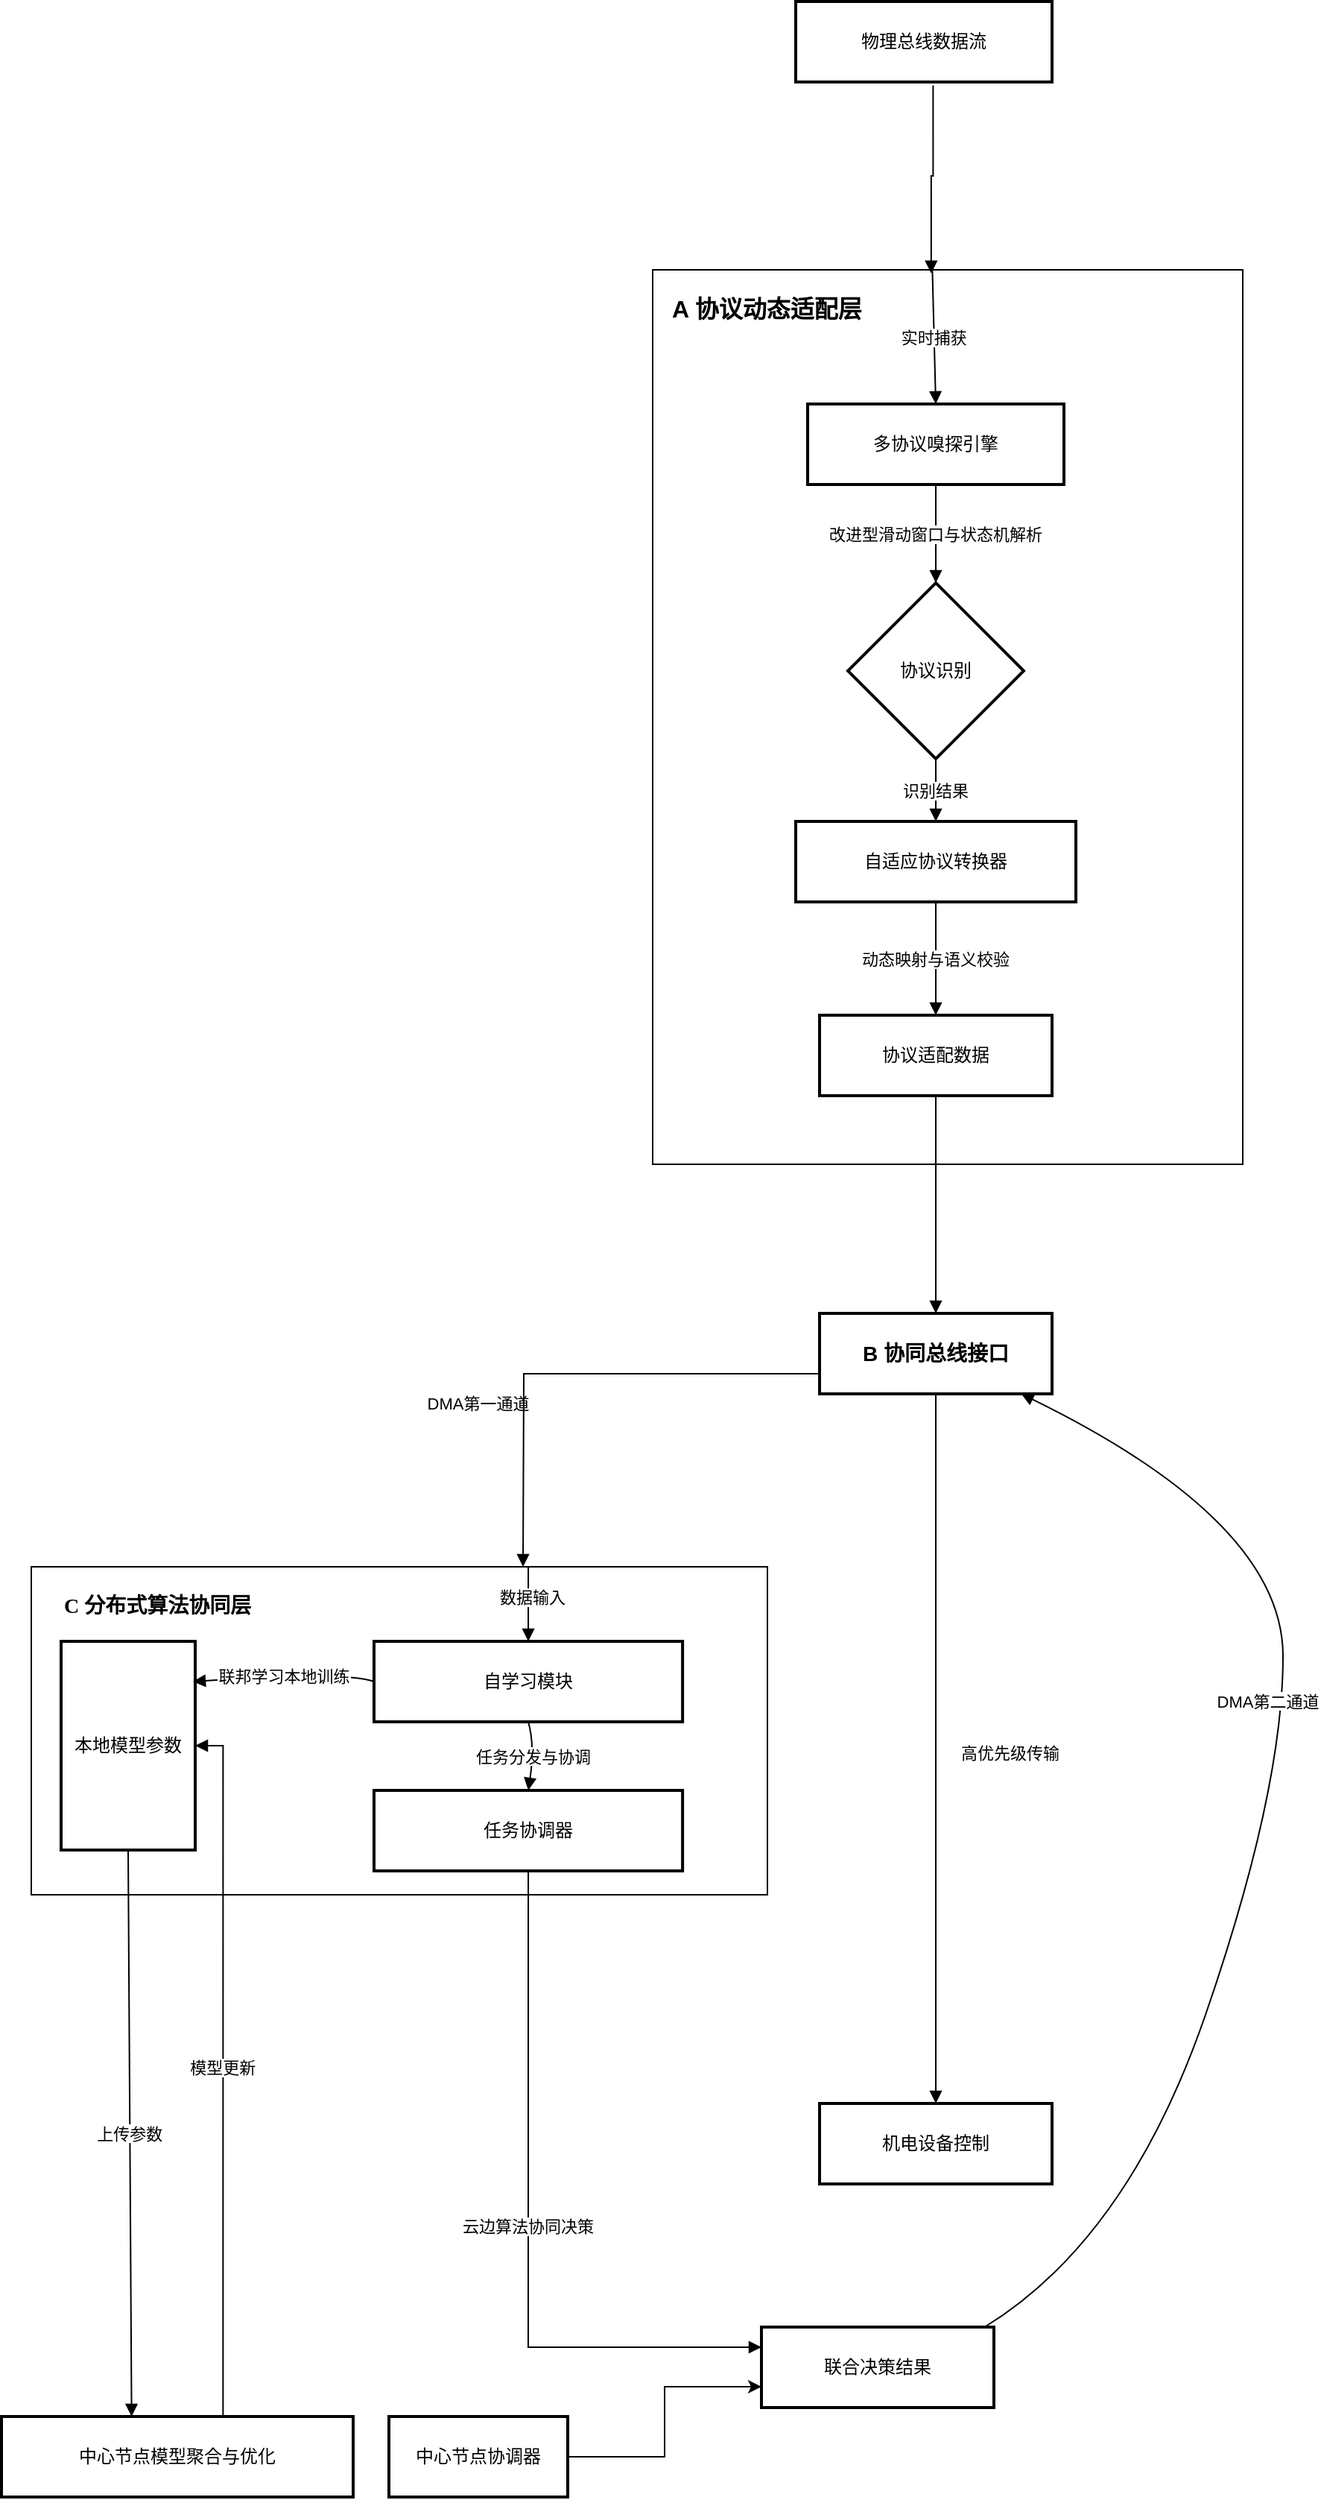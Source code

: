 <mxfile version="27.1.5">
  <diagram name="第 1 页" id="i4zDwKr-480T4ZqlYLz5">
    <mxGraphModel dx="1460" dy="840" grid="1" gridSize="10" guides="1" tooltips="1" connect="1" arrows="1" fold="1" page="1" pageScale="1" pageWidth="827" pageHeight="1169" math="0" shadow="0">
      <root>
        <mxCell id="0" />
        <mxCell id="1" parent="0" />
        <mxCell id="6QbdugIMN3S3a9xzyig_-5" value="" style="group" vertex="1" connectable="0" parent="1">
          <mxGeometry x="647" y="320" width="396" height="600" as="geometry" />
        </mxCell>
        <mxCell id="sWlQ1pEmlknpdHxI84hu-36" value="" style="rounded=0;whiteSpace=wrap;html=1;" parent="6QbdugIMN3S3a9xzyig_-5" vertex="1">
          <mxGeometry width="396" height="600" as="geometry" />
        </mxCell>
        <mxCell id="6QbdugIMN3S3a9xzyig_-1" value="&lt;span style=&quot;font-family: Helvetica; font-style: normal; font-variant-ligatures: normal; font-variant-caps: normal; letter-spacing: normal; orphans: 2; text-align: center; text-indent: 0px; text-transform: none; widows: 2; word-spacing: 0px; -webkit-text-stroke-width: 0px; white-space: normal; text-decoration-thickness: initial; text-decoration-style: initial; text-decoration-color: initial; float: none; display: inline !important;&quot;&gt;A 协议动态适配层&lt;/span&gt;" style="text;whiteSpace=wrap;html=1;fontColor=default;fontStyle=1;fontSize=16;" vertex="1" parent="6QbdugIMN3S3a9xzyig_-5">
          <mxGeometry x="11" y="10" width="139" height="40" as="geometry" />
        </mxCell>
        <mxCell id="6QbdugIMN3S3a9xzyig_-4" value="" style="group" vertex="1" connectable="0" parent="1">
          <mxGeometry x="230" y="1190" width="494" height="220" as="geometry" />
        </mxCell>
        <mxCell id="6QbdugIMN3S3a9xzyig_-3" value="&lt;span style=&quot;color: rgb(0, 0, 0); font-family: Helvetica; font-style: normal; font-variant-ligatures: normal; font-variant-caps: normal; letter-spacing: normal; orphans: 2; text-align: center; text-indent: 0px; text-transform: none; widows: 2; word-spacing: 0px; -webkit-text-stroke-width: 0px; white-space: normal; text-decoration-thickness: initial; text-decoration-style: initial; text-decoration-color: initial; float: none; display: inline !important;&quot;&gt;&lt;font style=&quot;font-size: 14px;&quot;&gt;分布式算法协同层&lt;/font&gt;&lt;/span&gt;" style="text;whiteSpace=wrap;html=1;fontStyle=1" vertex="1" parent="6QbdugIMN3S3a9xzyig_-4">
          <mxGeometry x="20.707" y="10" width="192.275" height="40" as="geometry" />
        </mxCell>
        <mxCell id="6QbdugIMN3S3a9xzyig_-2" value="" style="rounded=0;whiteSpace=wrap;html=1;" vertex="1" parent="6QbdugIMN3S3a9xzyig_-4">
          <mxGeometry width="494.0" height="220" as="geometry" />
        </mxCell>
        <mxCell id="sWlQ1pEmlknpdHxI84hu-10" value="自学习模块" style="whiteSpace=wrap;strokeWidth=2;" parent="6QbdugIMN3S3a9xzyig_-4" vertex="1">
          <mxGeometry x="229.997" y="50" width="207.066" height="54" as="geometry" />
        </mxCell>
        <mxCell id="sWlQ1pEmlknpdHxI84hu-13" value="任务协调器" style="whiteSpace=wrap;strokeWidth=2;" parent="6QbdugIMN3S3a9xzyig_-4" vertex="1">
          <mxGeometry x="229.997" y="150" width="207.066" height="54" as="geometry" />
        </mxCell>
        <mxCell id="sWlQ1pEmlknpdHxI84hu-25" value="数据输入" style="curved=1;startArrow=none;endArrow=block;exitX=0.5;exitY=0;entryX=0.5;entryY=0.01;rounded=0;exitDx=0;exitDy=0;" parent="6QbdugIMN3S3a9xzyig_-4" target="sWlQ1pEmlknpdHxI84hu-10" edge="1">
          <mxGeometry x="-0.2" y="3" relative="1" as="geometry">
            <Array as="points">
              <mxPoint x="333.53" y="40" />
            </Array>
            <mxPoint x="333.53" as="sourcePoint" />
            <mxPoint as="offset" />
          </mxGeometry>
        </mxCell>
        <mxCell id="sWlQ1pEmlknpdHxI84hu-29" value="任务分发与协调" style="curved=1;startArrow=none;endArrow=block;rounded=0;entryX=0.5;entryY=0;entryDx=0;entryDy=0;exitX=0.5;exitY=1;exitDx=0;exitDy=0;" parent="6QbdugIMN3S3a9xzyig_-4" source="sWlQ1pEmlknpdHxI84hu-10" target="sWlQ1pEmlknpdHxI84hu-13" edge="1">
          <mxGeometry relative="1" as="geometry">
            <Array as="points">
              <mxPoint x="337.967" y="120" />
            </Array>
            <mxPoint x="382.227" y="193.075" as="sourcePoint" />
          </mxGeometry>
        </mxCell>
        <mxCell id="sWlQ1pEmlknpdHxI84hu-11" value="本地模型参数" style="whiteSpace=wrap;strokeWidth=2;" parent="6QbdugIMN3S3a9xzyig_-4" vertex="1">
          <mxGeometry x="20" y="50" width="90" height="140" as="geometry" />
        </mxCell>
        <mxCell id="sWlQ1pEmlknpdHxI84hu-26" value="联邦学习本地训练" style="curved=1;startArrow=none;endArrow=block;exitX=0;exitY=0.5;entryX=0.983;entryY=0.193;rounded=0;exitDx=0;exitDy=0;entryDx=0;entryDy=0;entryPerimeter=0;" parent="6QbdugIMN3S3a9xzyig_-4" source="sWlQ1pEmlknpdHxI84hu-10" target="sWlQ1pEmlknpdHxI84hu-11" edge="1">
          <mxGeometry relative="1" as="geometry">
            <Array as="points">
              <mxPoint x="210" y="70" />
            </Array>
          </mxGeometry>
        </mxCell>
        <mxCell id="6QbdugIMN3S3a9xzyig_-11" value="&lt;p class=&quot;MsoNormal&quot;&gt;&lt;b style=&quot;mso-bidi-font-weight:normal&quot;&gt;&lt;span dir=&quot;LTR&quot; style=&quot;mso-spacerun:&#39;yes&#39;;font-family:&#39;Times New Roman&#39;;mso-fareast-font-family:&#39;Google Sans Text&#39;;&lt;br/&gt;color:rgb(27,28,29);mso-ansi-font-weight:bold;mso-ansi-font-style:normal;&lt;br/&gt;font-size:12.0pt;&quot;&gt;&lt;font style=&quot;font-size: 14px;&quot; face=&quot;Google Sans Text&quot;&gt;C 分布式算法协同层&lt;/font&gt;&lt;/span&gt;&lt;/b&gt;&lt;/p&gt;" style="text;whiteSpace=wrap;html=1;" vertex="1" parent="6QbdugIMN3S3a9xzyig_-4">
          <mxGeometry x="20" width="160" height="40" as="geometry" />
        </mxCell>
        <mxCell id="sWlQ1pEmlknpdHxI84hu-2" value="物理总线数据流" style="whiteSpace=wrap;strokeWidth=2;" parent="1" vertex="1">
          <mxGeometry x="743" y="140" width="172" height="54" as="geometry" />
        </mxCell>
        <mxCell id="sWlQ1pEmlknpdHxI84hu-4" value="多协议嗅探引擎" style="whiteSpace=wrap;strokeWidth=2;" parent="1" vertex="1">
          <mxGeometry x="751" y="410" width="172" height="54" as="geometry" />
        </mxCell>
        <mxCell id="sWlQ1pEmlknpdHxI84hu-5" value="协议识别" style="rhombus;strokeWidth=2;whiteSpace=wrap;" parent="1" vertex="1">
          <mxGeometry x="778" y="530" width="118" height="118" as="geometry" />
        </mxCell>
        <mxCell id="sWlQ1pEmlknpdHxI84hu-6" value="自适应协议转换器" style="whiteSpace=wrap;strokeWidth=2;" parent="1" vertex="1">
          <mxGeometry x="743" y="690" width="188" height="54" as="geometry" />
        </mxCell>
        <mxCell id="sWlQ1pEmlknpdHxI84hu-7" value="协议适配数据" style="whiteSpace=wrap;strokeWidth=2;" parent="1" vertex="1">
          <mxGeometry x="759" y="820" width="156" height="54" as="geometry" />
        </mxCell>
        <mxCell id="sWlQ1pEmlknpdHxI84hu-8" value="B 协同总线接口" style="whiteSpace=wrap;strokeWidth=2;fontStyle=1;fontSize=14;" parent="1" vertex="1">
          <mxGeometry x="759" y="1020" width="156" height="54" as="geometry" />
        </mxCell>
        <mxCell id="sWlQ1pEmlknpdHxI84hu-12" value="中心节点模型聚合与优化" style="whiteSpace=wrap;strokeWidth=2;" parent="1" vertex="1">
          <mxGeometry x="210" y="1760" width="236" height="54" as="geometry" />
        </mxCell>
        <mxCell id="sWlQ1pEmlknpdHxI84hu-14" value="联合决策结果" style="whiteSpace=wrap;strokeWidth=2;" parent="1" vertex="1">
          <mxGeometry x="720" y="1700" width="156" height="54" as="geometry" />
        </mxCell>
        <mxCell id="sWlQ1pEmlknpdHxI84hu-16" value="机电设备控制" style="whiteSpace=wrap;strokeWidth=2;" parent="1" vertex="1">
          <mxGeometry x="759" y="1550" width="156" height="54" as="geometry" />
        </mxCell>
        <mxCell id="sWlQ1pEmlknpdHxI84hu-18" value="" style="startArrow=none;endArrow=block;exitX=0.536;exitY=1.044;rounded=0;exitDx=0;exitDy=0;entryX=0.472;entryY=0.004;entryDx=0;entryDy=0;entryPerimeter=0;exitPerimeter=0;edgeStyle=orthogonalEdgeStyle;" parent="1" source="sWlQ1pEmlknpdHxI84hu-2" target="sWlQ1pEmlknpdHxI84hu-36" edge="1">
          <mxGeometry relative="1" as="geometry">
            <mxPoint x="843" y="130" as="sourcePoint" />
            <mxPoint x="850" y="310" as="targetPoint" />
          </mxGeometry>
        </mxCell>
        <mxCell id="sWlQ1pEmlknpdHxI84hu-19" value="实时捕获" style="curved=1;startArrow=none;endArrow=block;exitX=0.474;exitY=0.001;entryX=0.5;entryY=0.01;rounded=0;exitDx=0;exitDy=0;exitPerimeter=0;" parent="1" source="sWlQ1pEmlknpdHxI84hu-36" target="sWlQ1pEmlknpdHxI84hu-4" edge="1">
          <mxGeometry relative="1" as="geometry">
            <Array as="points" />
            <mxPoint x="833.0" y="510" as="sourcePoint" />
          </mxGeometry>
        </mxCell>
        <mxCell id="sWlQ1pEmlknpdHxI84hu-20" value="改进型滑动窗口与状态机解析" style="curved=1;startArrow=none;endArrow=block;exitX=0.5;exitY=1.01;entryX=0.5;entryY=0;rounded=0;" parent="1" source="sWlQ1pEmlknpdHxI84hu-4" target="sWlQ1pEmlknpdHxI84hu-5" edge="1">
          <mxGeometry relative="1" as="geometry">
            <Array as="points" />
          </mxGeometry>
        </mxCell>
        <mxCell id="sWlQ1pEmlknpdHxI84hu-21" value="识别结果" style="curved=1;startArrow=none;endArrow=block;exitX=0.5;exitY=1;entryX=0.5;entryY=0;rounded=0;" parent="1" source="sWlQ1pEmlknpdHxI84hu-5" target="sWlQ1pEmlknpdHxI84hu-6" edge="1">
          <mxGeometry relative="1" as="geometry">
            <Array as="points" />
          </mxGeometry>
        </mxCell>
        <mxCell id="sWlQ1pEmlknpdHxI84hu-22" value="动态映射与语义校验" style="curved=1;startArrow=none;endArrow=block;exitX=0.5;exitY=1;entryX=0.5;entryY=0;rounded=0;" parent="1" source="sWlQ1pEmlknpdHxI84hu-6" target="sWlQ1pEmlknpdHxI84hu-7" edge="1">
          <mxGeometry relative="1" as="geometry">
            <Array as="points" />
          </mxGeometry>
        </mxCell>
        <mxCell id="sWlQ1pEmlknpdHxI84hu-23" value="DMA第一通道" style="curved=1;startArrow=none;endArrow=block;exitX=0.5;exitY=1;entryX=0.5;entryY=-0.01;rounded=0;" parent="1" source="sWlQ1pEmlknpdHxI84hu-7" target="sWlQ1pEmlknpdHxI84hu-8" edge="1">
          <mxGeometry x="1" y="-313" relative="1" as="geometry">
            <Array as="points" />
            <mxPoint x="6" y="60" as="offset" />
          </mxGeometry>
        </mxCell>
        <mxCell id="sWlQ1pEmlknpdHxI84hu-24" value="高优先级传输" style="startArrow=none;endArrow=block;exitX=0;exitY=0.75;rounded=0;edgeStyle=orthogonalEdgeStyle;" parent="1" source="sWlQ1pEmlknpdHxI84hu-8" edge="1">
          <mxGeometry x="-1" y="261" relative="1" as="geometry">
            <mxPoint x="560" y="1190" as="targetPoint" />
            <mxPoint x="128" y="-7" as="offset" />
          </mxGeometry>
        </mxCell>
        <mxCell id="sWlQ1pEmlknpdHxI84hu-27" value="上传参数" style="startArrow=none;endArrow=block;exitX=0.5;exitY=1;entryX=0.37;entryY=0;rounded=0;exitDx=0;exitDy=0;" parent="1" source="sWlQ1pEmlknpdHxI84hu-11" target="sWlQ1pEmlknpdHxI84hu-12" edge="1">
          <mxGeometry relative="1" as="geometry" />
        </mxCell>
        <mxCell id="sWlQ1pEmlknpdHxI84hu-28" value="模型更新" style="startArrow=none;endArrow=block;exitX=0.63;exitY=0;entryX=1;entryY=0.5;rounded=0;entryDx=0;entryDy=0;edgeStyle=orthogonalEdgeStyle;" parent="1" source="sWlQ1pEmlknpdHxI84hu-12" target="sWlQ1pEmlknpdHxI84hu-11" edge="1">
          <mxGeometry relative="1" as="geometry" />
        </mxCell>
        <mxCell id="sWlQ1pEmlknpdHxI84hu-30" value="云边算法协同决策" style="startArrow=none;endArrow=block;exitX=0.5;exitY=1;rounded=0;edgeStyle=orthogonalEdgeStyle;entryX=0;entryY=0.25;entryDx=0;entryDy=0;exitDx=0;exitDy=0;" parent="1" source="sWlQ1pEmlknpdHxI84hu-13" target="sWlQ1pEmlknpdHxI84hu-14" edge="1">
          <mxGeometry relative="1" as="geometry">
            <Array as="points">
              <mxPoint x="563" y="1714" />
            </Array>
            <mxPoint x="490.53" y="1370" as="sourcePoint" />
            <mxPoint x="680" y="1690" as="targetPoint" />
          </mxGeometry>
        </mxCell>
        <mxCell id="sWlQ1pEmlknpdHxI84hu-31" value="DMA第二通道" style="curved=1;startArrow=none;endArrow=block;exitX=0.96;exitY=0;entryX=0.86;entryY=0.99;rounded=0;" parent="1" source="sWlQ1pEmlknpdHxI84hu-14" target="sWlQ1pEmlknpdHxI84hu-8" edge="1">
          <mxGeometry x="0.218" y="10" relative="1" as="geometry">
            <Array as="points">
              <mxPoint x="966" y="1641" />
              <mxPoint x="1070" y="1340" />
              <mxPoint x="1070" y="1160" />
            </Array>
            <mxPoint as="offset" />
          </mxGeometry>
        </mxCell>
        <mxCell id="sWlQ1pEmlknpdHxI84hu-33" value="" style="curved=1;startArrow=none;endArrow=block;exitX=0.5;exitY=1;entryX=0.5;entryY=0.01;rounded=0;exitDx=0;exitDy=0;" parent="1" source="sWlQ1pEmlknpdHxI84hu-8" target="sWlQ1pEmlknpdHxI84hu-16" edge="1">
          <mxGeometry relative="1" as="geometry">
            <Array as="points" />
            <mxPoint x="845.0" y="1414" as="sourcePoint" />
          </mxGeometry>
        </mxCell>
        <mxCell id="6QbdugIMN3S3a9xzyig_-10" style="edgeStyle=orthogonalEdgeStyle;rounded=0;orthogonalLoop=1;jettySize=auto;html=1;" edge="1" parent="1" source="6QbdugIMN3S3a9xzyig_-9">
          <mxGeometry relative="1" as="geometry">
            <mxPoint x="720" y="1740" as="targetPoint" />
            <Array as="points">
              <mxPoint x="655" y="1787" />
              <mxPoint x="655" y="1740" />
              <mxPoint x="720" y="1740" />
            </Array>
          </mxGeometry>
        </mxCell>
        <mxCell id="6QbdugIMN3S3a9xzyig_-9" value="中心节点协调器" style="whiteSpace=wrap;strokeWidth=2;" vertex="1" parent="1">
          <mxGeometry x="470" y="1760" width="120" height="54" as="geometry" />
        </mxCell>
      </root>
    </mxGraphModel>
  </diagram>
</mxfile>

